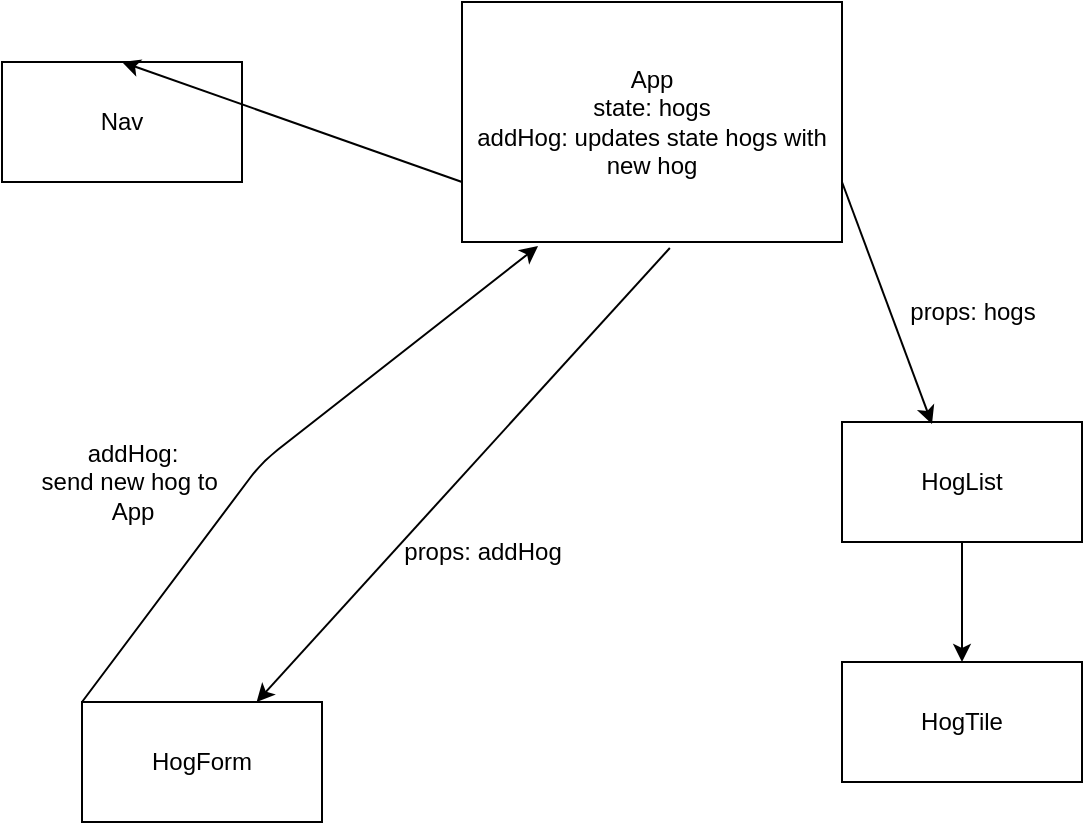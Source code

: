 <mxfile>
    <diagram id="t3zHc-ZZFH-E4vBs0LAy" name="Page-1">
        <mxGraphModel dx="1722" dy="509" grid="1" gridSize="10" guides="1" tooltips="1" connect="1" arrows="1" fold="1" page="1" pageScale="1" pageWidth="850" pageHeight="1100" math="0" shadow="0">
            <root>
                <mxCell id="0"/>
                <mxCell id="1" parent="0"/>
                <mxCell id="11" style="edgeStyle=none;html=1;exitX=0.547;exitY=1.025;exitDx=0;exitDy=0;exitPerimeter=0;" edge="1" parent="1" source="2" target="9">
                    <mxGeometry relative="1" as="geometry"/>
                </mxCell>
                <mxCell id="2" value="App&lt;br&gt;state: hogs&lt;br&gt;addHog: updates state hogs with new hog" style="whiteSpace=wrap;html=1;" vertex="1" parent="1">
                    <mxGeometry x="160" y="30" width="190" height="120" as="geometry"/>
                </mxCell>
                <mxCell id="3" value="Nav" style="whiteSpace=wrap;html=1;" vertex="1" parent="1">
                    <mxGeometry x="-70" y="60" width="120" height="60" as="geometry"/>
                </mxCell>
                <mxCell id="8" value="" style="edgeStyle=none;html=1;" edge="1" parent="1" source="4" target="6">
                    <mxGeometry relative="1" as="geometry"/>
                </mxCell>
                <mxCell id="4" value="HogList" style="whiteSpace=wrap;html=1;" vertex="1" parent="1">
                    <mxGeometry x="350" y="240" width="120" height="60" as="geometry"/>
                </mxCell>
                <mxCell id="5" value="" style="edgeStyle=none;orthogonalLoop=1;jettySize=auto;html=1;entryX=0.5;entryY=0;entryDx=0;entryDy=0;exitX=0;exitY=0.75;exitDx=0;exitDy=0;" edge="1" parent="1" source="2" target="3">
                    <mxGeometry width="100" relative="1" as="geometry">
                        <mxPoint x="120" y="200" as="sourcePoint"/>
                        <mxPoint x="220" y="200" as="targetPoint"/>
                        <Array as="points"/>
                    </mxGeometry>
                </mxCell>
                <mxCell id="6" value="HogTile" style="whiteSpace=wrap;html=1;" vertex="1" parent="1">
                    <mxGeometry x="350" y="360" width="120" height="60" as="geometry"/>
                </mxCell>
                <mxCell id="7" value="" style="edgeStyle=none;orthogonalLoop=1;jettySize=auto;html=1;exitX=1;exitY=0.75;exitDx=0;exitDy=0;entryX=0.375;entryY=0.017;entryDx=0;entryDy=0;entryPerimeter=0;" edge="1" parent="1" source="2" target="4">
                    <mxGeometry width="100" relative="1" as="geometry">
                        <mxPoint x="370" y="280" as="sourcePoint"/>
                        <mxPoint x="470" y="280" as="targetPoint"/>
                        <Array as="points"/>
                    </mxGeometry>
                </mxCell>
                <mxCell id="12" style="edgeStyle=none;html=1;entryX=0.2;entryY=1.017;entryDx=0;entryDy=0;entryPerimeter=0;exitX=0;exitY=0;exitDx=0;exitDy=0;" edge="1" parent="1" source="9" target="2">
                    <mxGeometry relative="1" as="geometry">
                        <Array as="points">
                            <mxPoint x="60" y="260"/>
                        </Array>
                    </mxGeometry>
                </mxCell>
                <mxCell id="9" value="HogForm" style="whiteSpace=wrap;html=1;" vertex="1" parent="1">
                    <mxGeometry x="-30" y="380" width="120" height="60" as="geometry"/>
                </mxCell>
                <mxCell id="13" value="addHog:&lt;br&gt;send new hog to&amp;nbsp;&lt;br&gt;App" style="text;html=1;align=center;verticalAlign=middle;resizable=0;points=[];autosize=1;strokeColor=none;fillColor=none;" vertex="1" parent="1">
                    <mxGeometry x="-60" y="240" width="110" height="60" as="geometry"/>
                </mxCell>
                <mxCell id="14" value="props: hogs" style="text;html=1;align=center;verticalAlign=middle;resizable=0;points=[];autosize=1;strokeColor=none;fillColor=none;" vertex="1" parent="1">
                    <mxGeometry x="370" y="170" width="90" height="30" as="geometry"/>
                </mxCell>
                <mxCell id="15" value="props: addHog" style="text;html=1;align=center;verticalAlign=middle;resizable=0;points=[];autosize=1;strokeColor=none;fillColor=none;" vertex="1" parent="1">
                    <mxGeometry x="120" y="290" width="100" height="30" as="geometry"/>
                </mxCell>
            </root>
        </mxGraphModel>
    </diagram>
</mxfile>